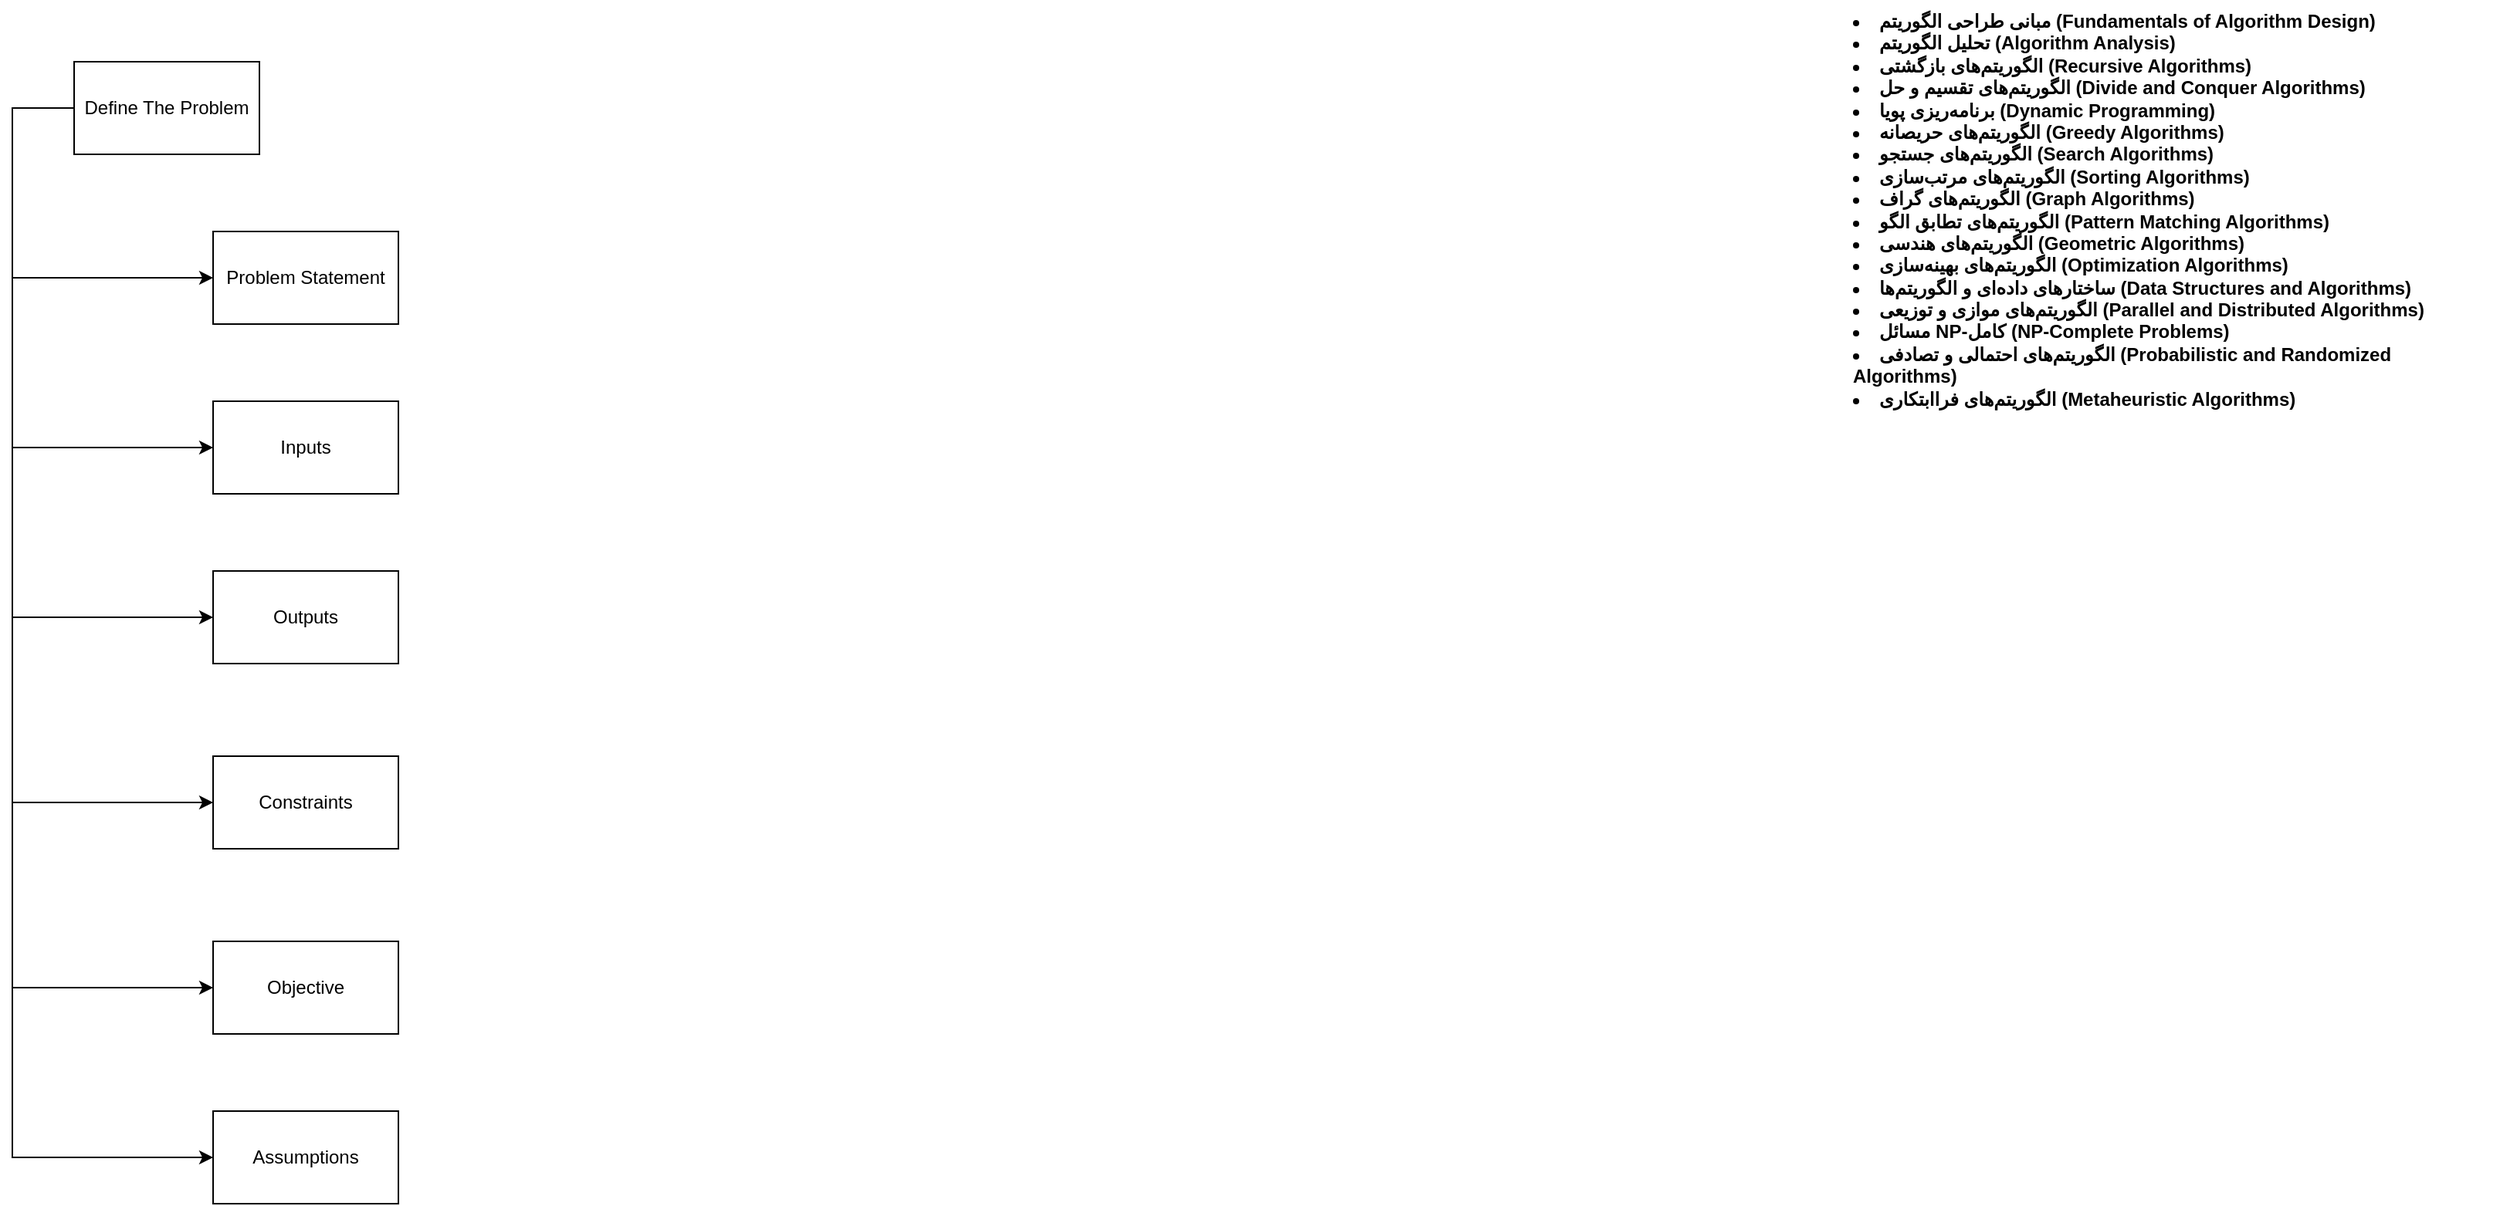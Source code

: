 <mxfile version="24.6.2" type="github">
  <diagram name="Page-1" id="5SNKsLbysYWergcB4wmt">
    <mxGraphModel dx="2463" dy="781" grid="1" gridSize="10" guides="1" tooltips="1" connect="1" arrows="1" fold="1" page="1" pageScale="1" pageWidth="850" pageHeight="1100" math="0" shadow="0">
      <root>
        <mxCell id="0" />
        <mxCell id="1" parent="0" />
        <mxCell id="OHrHpoTmUgVJHuhry7Nh-27" style="edgeStyle=orthogonalEdgeStyle;rounded=0;orthogonalLoop=1;jettySize=auto;html=1;entryX=0;entryY=0.5;entryDx=0;entryDy=0;" parent="1" source="OHrHpoTmUgVJHuhry7Nh-24" target="OHrHpoTmUgVJHuhry7Nh-26" edge="1">
          <mxGeometry relative="1" as="geometry">
            <Array as="points">
              <mxPoint x="-820" y="100" />
              <mxPoint x="-820" y="210" />
            </Array>
          </mxGeometry>
        </mxCell>
        <mxCell id="OHrHpoTmUgVJHuhry7Nh-29" style="edgeStyle=orthogonalEdgeStyle;rounded=0;orthogonalLoop=1;jettySize=auto;html=1;" parent="1" source="OHrHpoTmUgVJHuhry7Nh-24" target="OHrHpoTmUgVJHuhry7Nh-28" edge="1">
          <mxGeometry relative="1" as="geometry">
            <Array as="points">
              <mxPoint x="-820" y="100" />
              <mxPoint x="-820" y="320" />
            </Array>
          </mxGeometry>
        </mxCell>
        <mxCell id="OHrHpoTmUgVJHuhry7Nh-32" style="edgeStyle=orthogonalEdgeStyle;rounded=0;orthogonalLoop=1;jettySize=auto;html=1;entryX=0;entryY=0.5;entryDx=0;entryDy=0;" parent="1" source="OHrHpoTmUgVJHuhry7Nh-24" target="OHrHpoTmUgVJHuhry7Nh-31" edge="1">
          <mxGeometry relative="1" as="geometry">
            <Array as="points">
              <mxPoint x="-820" y="100" />
              <mxPoint x="-820" y="430" />
            </Array>
          </mxGeometry>
        </mxCell>
        <mxCell id="OHrHpoTmUgVJHuhry7Nh-34" style="edgeStyle=orthogonalEdgeStyle;rounded=0;orthogonalLoop=1;jettySize=auto;html=1;entryX=0;entryY=0.5;entryDx=0;entryDy=0;" parent="1" source="OHrHpoTmUgVJHuhry7Nh-24" target="OHrHpoTmUgVJHuhry7Nh-33" edge="1">
          <mxGeometry relative="1" as="geometry">
            <Array as="points">
              <mxPoint x="-820" y="100" />
              <mxPoint x="-820" y="550" />
            </Array>
          </mxGeometry>
        </mxCell>
        <mxCell id="OHrHpoTmUgVJHuhry7Nh-36" style="edgeStyle=orthogonalEdgeStyle;rounded=0;orthogonalLoop=1;jettySize=auto;html=1;entryX=0;entryY=0.5;entryDx=0;entryDy=0;" parent="1" source="OHrHpoTmUgVJHuhry7Nh-24" target="OHrHpoTmUgVJHuhry7Nh-35" edge="1">
          <mxGeometry relative="1" as="geometry">
            <Array as="points">
              <mxPoint x="-820" y="100" />
              <mxPoint x="-820" y="670" />
            </Array>
          </mxGeometry>
        </mxCell>
        <mxCell id="OHrHpoTmUgVJHuhry7Nh-38" style="edgeStyle=orthogonalEdgeStyle;rounded=0;orthogonalLoop=1;jettySize=auto;html=1;entryX=0;entryY=0.5;entryDx=0;entryDy=0;" parent="1" source="OHrHpoTmUgVJHuhry7Nh-24" target="OHrHpoTmUgVJHuhry7Nh-37" edge="1">
          <mxGeometry relative="1" as="geometry">
            <Array as="points">
              <mxPoint x="-820" y="100" />
              <mxPoint x="-820" y="780" />
            </Array>
          </mxGeometry>
        </mxCell>
        <mxCell id="OHrHpoTmUgVJHuhry7Nh-24" value="Define The Problem" style="rounded=0;whiteSpace=wrap;html=1;" parent="1" vertex="1">
          <mxGeometry x="-780" y="70" width="120" height="60" as="geometry" />
        </mxCell>
        <mxCell id="OHrHpoTmUgVJHuhry7Nh-26" value="Problem Statement" style="rounded=0;whiteSpace=wrap;html=1;" parent="1" vertex="1">
          <mxGeometry x="-690" y="180" width="120" height="60" as="geometry" />
        </mxCell>
        <mxCell id="OHrHpoTmUgVJHuhry7Nh-28" value="Inputs" style="rounded=0;whiteSpace=wrap;html=1;" parent="1" vertex="1">
          <mxGeometry x="-690" y="290" width="120" height="60" as="geometry" />
        </mxCell>
        <mxCell id="OHrHpoTmUgVJHuhry7Nh-31" value="Outputs" style="rounded=0;whiteSpace=wrap;html=1;" parent="1" vertex="1">
          <mxGeometry x="-690" y="400" width="120" height="60" as="geometry" />
        </mxCell>
        <mxCell id="OHrHpoTmUgVJHuhry7Nh-33" value="Constraints" style="rounded=0;whiteSpace=wrap;html=1;" parent="1" vertex="1">
          <mxGeometry x="-690" y="520" width="120" height="60" as="geometry" />
        </mxCell>
        <mxCell id="OHrHpoTmUgVJHuhry7Nh-35" value="Objective" style="rounded=0;whiteSpace=wrap;html=1;" parent="1" vertex="1">
          <mxGeometry x="-690" y="640" width="120" height="60" as="geometry" />
        </mxCell>
        <mxCell id="OHrHpoTmUgVJHuhry7Nh-37" value="Assumptions" style="rounded=0;whiteSpace=wrap;html=1;" parent="1" vertex="1">
          <mxGeometry x="-690" y="750" width="120" height="60" as="geometry" />
        </mxCell>
        <mxCell id="rxtz69P8wb6edzGFMLfV-1" value="&lt;li&gt;&lt;strong&gt;مبانی طراحی الگوریتم (Fundamentals of Algorithm Design)&lt;/strong&gt;&lt;/li&gt;&lt;li&gt;&lt;strong&gt;تحلیل الگوریتم (Algorithm Analysis)&lt;/strong&gt;&lt;/li&gt;&lt;li&gt;&lt;strong&gt;الگوریتم‌های بازگشتی (Recursive Algorithms)&lt;/strong&gt;&lt;/li&gt;&lt;li&gt;&lt;strong&gt;الگوریتم‌های تقسیم و حل (Divide and Conquer Algorithms)&lt;/strong&gt;&lt;/li&gt;&lt;li&gt;&lt;strong&gt;برنامه‌ریزی پویا (Dynamic Programming)&lt;/strong&gt;&lt;/li&gt;&lt;li&gt;&lt;strong&gt;الگوریتم‌های حریصانه (Greedy Algorithms)&lt;/strong&gt;&lt;/li&gt;&lt;li&gt;&lt;strong&gt;الگوریتم‌های جستجو (Search Algorithms)&lt;/strong&gt;&lt;/li&gt;&lt;li&gt;&lt;strong&gt;الگوریتم‌های مرتب‌سازی (Sorting Algorithms)&lt;/strong&gt;&lt;/li&gt;&lt;li&gt;&lt;strong&gt;الگوریتم‌های گراف (Graph Algorithms)&lt;/strong&gt;&lt;/li&gt;&lt;li&gt;&lt;strong&gt;الگوریتم‌های تطابق الگو (Pattern Matching Algorithms)&lt;/strong&gt;&lt;/li&gt;&lt;li&gt;&lt;strong&gt;الگوریتم‌های هندسی (Geometric Algorithms)&lt;/strong&gt;&lt;/li&gt;&lt;li&gt;&lt;strong&gt;الگوریتم‌های بهینه‌سازی (Optimization Algorithms)&lt;/strong&gt;&lt;/li&gt;&lt;li&gt;&lt;strong&gt;ساختارهای داده‌ای و الگوریتم‌ها (Data Structures and Algorithms)&lt;/strong&gt;&lt;/li&gt;&lt;li&gt;&lt;strong&gt;الگوریتم‌های موازی و توزیعی (Parallel and Distributed Algorithms)&lt;/strong&gt;&lt;/li&gt;&lt;li&gt;&lt;strong&gt;مسائل NP-کامل (NP-Complete Problems)&lt;/strong&gt;&lt;/li&gt;&lt;li&gt;&lt;strong&gt;الگوریتم‌های احتمالی و تصادفی (Probabilistic and Randomized Algorithms)&lt;/strong&gt;&lt;/li&gt;&lt;li&gt;&lt;strong&gt;الگوریتم‌های فراابتکاری (Metaheuristic Algorithms)&lt;/strong&gt;&lt;/li&gt;" style="text;whiteSpace=wrap;html=1;" vertex="1" parent="1">
          <mxGeometry x="370" y="30" width="420" height="270" as="geometry" />
        </mxCell>
      </root>
    </mxGraphModel>
  </diagram>
</mxfile>
